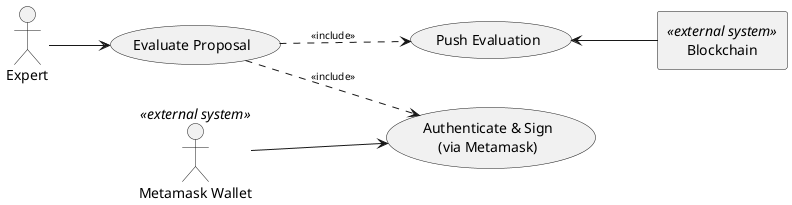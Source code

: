 @startuml expert-usecase
left to right direction
skinparam ArrowFontSize 10

' -- Actors --
actor "Expert" as Expert
actor "Metamask Wallet" as Metamask <<external system>>
rectangle "Blockchain" as Blockchain <<external system>>

' -- Use Cases --
usecase "Evaluate Proposal" as EvaluateProposal
usecase "Authenticate & Sign\n(via Metamask)" as AuthMeta
usecase "Push Evaluation" as PushEval

' -- Actor-Use Case Links --
Expert --> EvaluateProposal

' -- Include and Extend Relationships --
EvaluateProposal ..> AuthMeta : <<include>>
EvaluateProposal ..> PushEval : <<include>>

' -- Blockchain connections --
PushEval <-- Blockchain
Metamask --> AuthMeta

@enduml